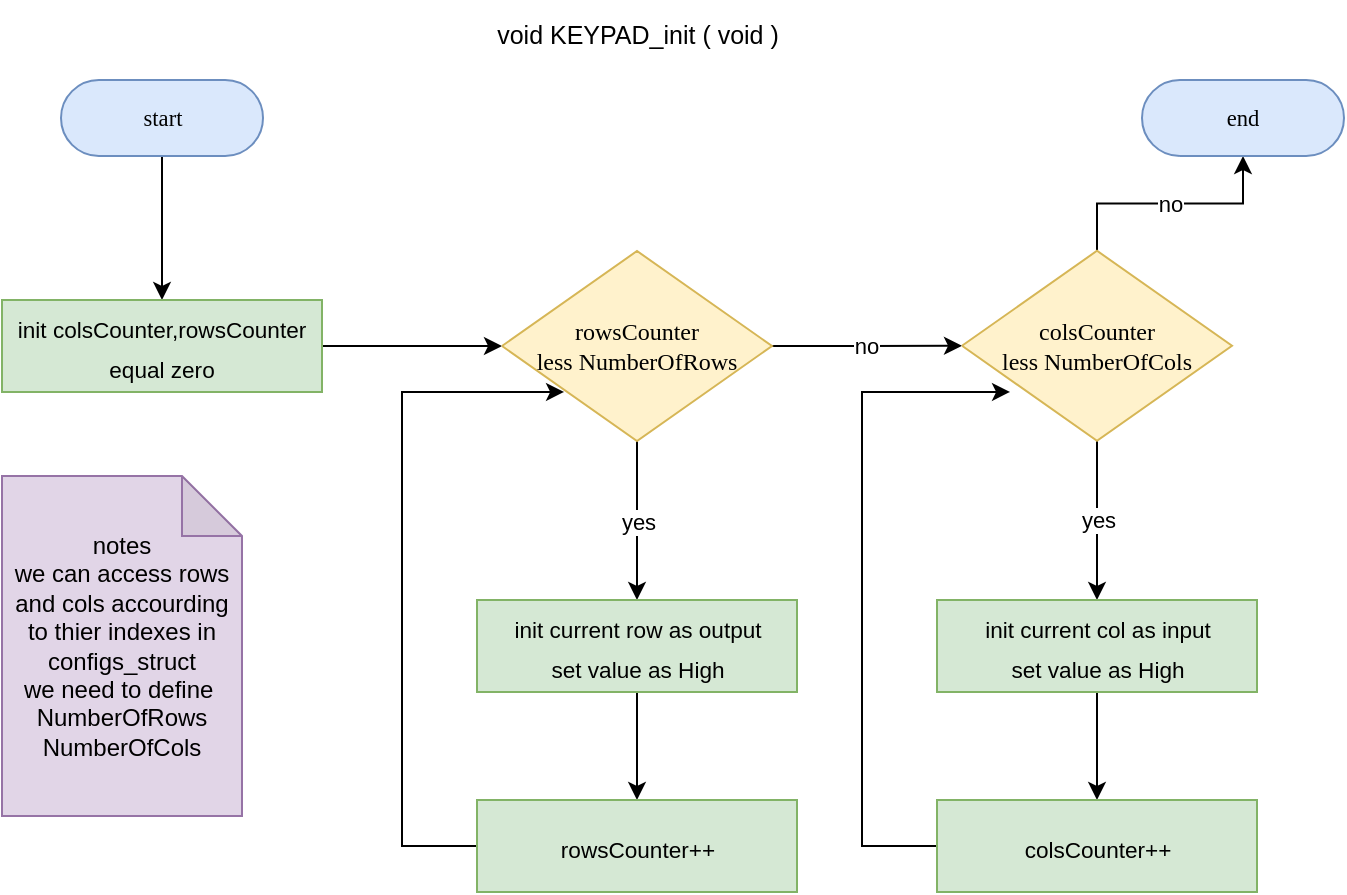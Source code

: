 <mxfile version="21.2.8" type="device">
  <diagram id="C5RBs43oDa-KdzZeNtuy" name="Page-1">
    <mxGraphModel dx="4172" dy="1685" grid="1" gridSize="10" guides="1" tooltips="1" connect="1" arrows="1" fold="1" page="1" pageScale="1" pageWidth="827" pageHeight="1169" math="0" shadow="0">
      <root>
        <mxCell id="WIyWlLk6GJQsqaUBKTNV-0" />
        <mxCell id="WIyWlLk6GJQsqaUBKTNV-1" parent="WIyWlLk6GJQsqaUBKTNV-0" />
        <mxCell id="t22loXEwvGYVSL7xWseN-3" style="edgeStyle=orthogonalEdgeStyle;rounded=0;orthogonalLoop=1;jettySize=auto;html=1;" edge="1" parent="WIyWlLk6GJQsqaUBKTNV-1" source="t22loXEwvGYVSL7xWseN-0" target="t22loXEwvGYVSL7xWseN-1">
          <mxGeometry relative="1" as="geometry" />
        </mxCell>
        <UserObject label="&lt;div style=&quot;&quot;&gt;&lt;font style=&quot;direction: ltr; letter-spacing: 0px; line-height: 120%; opacity: 1; font-size: 11.29px;&quot;&gt;start&lt;/font&gt;&lt;/div&gt;" Function="EN_DIO_Error_T DIO_init(uint8_t pinNumber, EN_DIO_PORT_T portNumber, EN_DIO_DIRECTION_T direction);" tags="Flowchart" id="t22loXEwvGYVSL7xWseN-0">
          <mxCell style="verticalAlign=middle;align=center;overflow=width;vsdxID=30;fillColor=#dae8fc;shape=stencil(tVLREoIgEPwaHnEQxsl3s/9gEpSJwDko7e+DsEkze2l627vdu5uFRaxyHe8FosR5sCcxqMZ3iO0Rpcp0ApQPCLEasUpaEC3Yi2lS3fOojOhsr3HDmObyMtsVcYqS29Qh5FEfklwrM5OXeUa/yjkcAwfr7TDpiyTfXvjkMR+Vw2A998qaBac5tAKHU1hq3i4oNwjRr9ofvayt/+Rk+yX/4iWA159KpXWKxJx/z0Bopfyw+g4=);strokeColor=#6c8ebf;spacingTop=-1;spacingBottom=-1;spacingLeft=-1;spacingRight=-1;points=[[0.5,1,0],[0.5,0,0],[0,0.5,0],[1,0.5,0]];labelBackgroundColor=none;rounded=1;html=1;whiteSpace=wrap;fontFamily=Calibri;" vertex="1" parent="WIyWlLk6GJQsqaUBKTNV-1">
            <mxGeometry x="-3140.5" y="-680" width="101" height="38" as="geometry" />
          </mxCell>
        </UserObject>
        <mxCell id="t22loXEwvGYVSL7xWseN-6" style="edgeStyle=orthogonalEdgeStyle;rounded=0;orthogonalLoop=1;jettySize=auto;html=1;entryX=0;entryY=0.5;entryDx=0;entryDy=0;entryPerimeter=0;" edge="1" parent="WIyWlLk6GJQsqaUBKTNV-1" source="t22loXEwvGYVSL7xWseN-1" target="t22loXEwvGYVSL7xWseN-4">
          <mxGeometry relative="1" as="geometry" />
        </mxCell>
        <mxCell id="t22loXEwvGYVSL7xWseN-1" value="&lt;font style=&quot;font-size: 11.29px;&quot;&gt;init colsCounter,rowsCounter&lt;br&gt;equal zero&lt;br&gt;&lt;/font&gt;" style="rounded=0;whiteSpace=wrap;html=1;fontSize=16;fillColor=#d5e8d4;strokeColor=#82b366;" vertex="1" parent="WIyWlLk6GJQsqaUBKTNV-1">
          <mxGeometry x="-3170" y="-570" width="160" height="46" as="geometry" />
        </mxCell>
        <mxCell id="t22loXEwvGYVSL7xWseN-12" value="&lt;font style=&quot;font-size: 11px;&quot;&gt;yes&lt;/font&gt;" style="edgeStyle=orthogonalEdgeStyle;rounded=0;orthogonalLoop=1;jettySize=auto;html=1;entryX=0.5;entryY=0;entryDx=0;entryDy=0;" edge="1" parent="WIyWlLk6GJQsqaUBKTNV-1" source="t22loXEwvGYVSL7xWseN-4" target="t22loXEwvGYVSL7xWseN-11">
          <mxGeometry relative="1" as="geometry" />
        </mxCell>
        <mxCell id="t22loXEwvGYVSL7xWseN-24" value="no" style="edgeStyle=orthogonalEdgeStyle;rounded=0;orthogonalLoop=1;jettySize=auto;html=1;entryX=0;entryY=0.5;entryDx=0;entryDy=0;entryPerimeter=0;" edge="1" parent="WIyWlLk6GJQsqaUBKTNV-1" source="t22loXEwvGYVSL7xWseN-4" target="t22loXEwvGYVSL7xWseN-22">
          <mxGeometry relative="1" as="geometry" />
        </mxCell>
        <UserObject label="rowsCounter&lt;br&gt;less NumberOfRows" Function="EN_DIO_Error_T DIO_init(uint8_t pinNumber, EN_DIO_PORT_T portNumber, EN_DIO_DIRECTION_T direction);" tags="Flowchart" id="t22loXEwvGYVSL7xWseN-4">
          <mxCell style="vsdxID=219;fillColor=#fff2cc;shape=stencil(UzV2Ls5ILEhVNTIoLinKz04tz0wpyVA1dlE1MsrMy0gtyiwBslSNXVWNndPyi1LTi/JL81Ig/IJEkEoQKze/DGRCBUSfAUiHkUElhGcK4bpBVOZk5iGpNEVVikeloQHZpsK0YlWLz1QgA+HFtMycHEgIIcujBwlQCBKcxq4A);strokeColor=#d6b656;spacingTop=-1;spacingBottom=-1;spacingLeft=-1;spacingRight=-1;points=[[0,0.5,0],[1,0.5,0],[0.5,0,0],[0.5,1,0]];labelBackgroundColor=none;rounded=1;html=1;whiteSpace=wrap;fontFamily=Calibri;" vertex="1" parent="WIyWlLk6GJQsqaUBKTNV-1">
            <mxGeometry x="-2920" y="-594.5" width="135" height="95" as="geometry" />
          </mxCell>
        </UserObject>
        <mxCell id="t22loXEwvGYVSL7xWseN-7" value="notes&lt;br&gt;we can access rows and cols accourding to thier indexes in configs_struct&lt;br&gt;we need to define&amp;nbsp;&lt;br&gt;NumberOfRows&lt;br&gt;NumberOfCols" style="shape=note;whiteSpace=wrap;html=1;backgroundOutline=1;darkOpacity=0.05;fillColor=#e1d5e7;strokeColor=#9673a6;" vertex="1" parent="WIyWlLk6GJQsqaUBKTNV-1">
          <mxGeometry x="-3170" y="-482" width="120" height="170" as="geometry" />
        </mxCell>
        <mxCell id="t22loXEwvGYVSL7xWseN-14" style="edgeStyle=orthogonalEdgeStyle;rounded=0;orthogonalLoop=1;jettySize=auto;html=1;" edge="1" parent="WIyWlLk6GJQsqaUBKTNV-1" source="t22loXEwvGYVSL7xWseN-11" target="t22loXEwvGYVSL7xWseN-13">
          <mxGeometry relative="1" as="geometry" />
        </mxCell>
        <mxCell id="t22loXEwvGYVSL7xWseN-11" value="&lt;font style=&quot;font-size: 11.29px;&quot;&gt;init current row as output&lt;br&gt;set value as High&lt;br&gt;&lt;/font&gt;" style="rounded=0;whiteSpace=wrap;html=1;fontSize=16;fillColor=#d5e8d4;strokeColor=#82b366;" vertex="1" parent="WIyWlLk6GJQsqaUBKTNV-1">
          <mxGeometry x="-2932.5" y="-420" width="160" height="46" as="geometry" />
        </mxCell>
        <mxCell id="t22loXEwvGYVSL7xWseN-15" style="edgeStyle=orthogonalEdgeStyle;rounded=0;orthogonalLoop=1;jettySize=auto;html=1;exitX=0;exitY=0.5;exitDx=0;exitDy=0;entryX=0.23;entryY=0.742;entryDx=0;entryDy=0;entryPerimeter=0;" edge="1" parent="WIyWlLk6GJQsqaUBKTNV-1" source="t22loXEwvGYVSL7xWseN-13" target="t22loXEwvGYVSL7xWseN-4">
          <mxGeometry relative="1" as="geometry">
            <mxPoint x="-2908.0" y="-526.973" as="targetPoint" />
            <Array as="points">
              <mxPoint x="-2970" y="-297" />
              <mxPoint x="-2970" y="-524" />
            </Array>
          </mxGeometry>
        </mxCell>
        <mxCell id="t22loXEwvGYVSL7xWseN-13" value="&lt;font style=&quot;font-size: 11.29px;&quot;&gt;rowsCounter++&lt;br&gt;&lt;/font&gt;" style="rounded=0;whiteSpace=wrap;html=1;fontSize=16;fillColor=#d5e8d4;strokeColor=#82b366;" vertex="1" parent="WIyWlLk6GJQsqaUBKTNV-1">
          <mxGeometry x="-2932.5" y="-320" width="160" height="46" as="geometry" />
        </mxCell>
        <mxCell id="t22loXEwvGYVSL7xWseN-27" value="yes" style="edgeStyle=orthogonalEdgeStyle;rounded=0;orthogonalLoop=1;jettySize=auto;html=1;" edge="1" parent="WIyWlLk6GJQsqaUBKTNV-1" source="t22loXEwvGYVSL7xWseN-22" target="t22loXEwvGYVSL7xWseN-25">
          <mxGeometry relative="1" as="geometry" />
        </mxCell>
        <mxCell id="t22loXEwvGYVSL7xWseN-31" value="no" style="edgeStyle=orthogonalEdgeStyle;rounded=0;orthogonalLoop=1;jettySize=auto;html=1;entryX=0.5;entryY=1;entryDx=0;entryDy=0;entryPerimeter=0;" edge="1" parent="WIyWlLk6GJQsqaUBKTNV-1" source="t22loXEwvGYVSL7xWseN-22" target="t22loXEwvGYVSL7xWseN-30">
          <mxGeometry relative="1" as="geometry" />
        </mxCell>
        <UserObject label="colsCounter&lt;br&gt;less NumberOfCols" Function="EN_DIO_Error_T DIO_init(uint8_t pinNumber, EN_DIO_PORT_T portNumber, EN_DIO_DIRECTION_T direction);" tags="Flowchart" id="t22loXEwvGYVSL7xWseN-22">
          <mxCell style="vsdxID=219;fillColor=#fff2cc;shape=stencil(UzV2Ls5ILEhVNTIoLinKz04tz0wpyVA1dlE1MsrMy0gtyiwBslSNXVWNndPyi1LTi/JL81Ig/IJEkEoQKze/DGRCBUSfAUiHkUElhGcK4bpBVOZk5iGpNEVVikeloQHZpsK0YlWLz1QgA+HFtMycHEgIIcujBwlQCBKcxq4A);strokeColor=#d6b656;spacingTop=-1;spacingBottom=-1;spacingLeft=-1;spacingRight=-1;points=[[0,0.5,0],[1,0.5,0],[0.5,0,0],[0.5,1,0]];labelBackgroundColor=none;rounded=1;html=1;whiteSpace=wrap;fontFamily=Calibri;" vertex="1" parent="WIyWlLk6GJQsqaUBKTNV-1">
            <mxGeometry x="-2690" y="-594.62" width="135" height="95" as="geometry" />
          </mxCell>
        </UserObject>
        <mxCell id="t22loXEwvGYVSL7xWseN-28" style="edgeStyle=orthogonalEdgeStyle;rounded=0;orthogonalLoop=1;jettySize=auto;html=1;" edge="1" parent="WIyWlLk6GJQsqaUBKTNV-1" source="t22loXEwvGYVSL7xWseN-25" target="t22loXEwvGYVSL7xWseN-26">
          <mxGeometry relative="1" as="geometry" />
        </mxCell>
        <mxCell id="t22loXEwvGYVSL7xWseN-25" value="&lt;font style=&quot;font-size: 11.29px;&quot;&gt;init current col as input&lt;br&gt;set value as High&lt;br&gt;&lt;/font&gt;" style="rounded=0;whiteSpace=wrap;html=1;fontSize=16;fillColor=#d5e8d4;strokeColor=#82b366;" vertex="1" parent="WIyWlLk6GJQsqaUBKTNV-1">
          <mxGeometry x="-2702.5" y="-420" width="160" height="46" as="geometry" />
        </mxCell>
        <mxCell id="t22loXEwvGYVSL7xWseN-29" style="edgeStyle=orthogonalEdgeStyle;rounded=0;orthogonalLoop=1;jettySize=auto;html=1;entryX=0.178;entryY=0.743;entryDx=0;entryDy=0;entryPerimeter=0;" edge="1" parent="WIyWlLk6GJQsqaUBKTNV-1" source="t22loXEwvGYVSL7xWseN-26" target="t22loXEwvGYVSL7xWseN-22">
          <mxGeometry relative="1" as="geometry">
            <mxPoint x="-2730" y="-520" as="targetPoint" />
            <Array as="points">
              <mxPoint x="-2740" y="-297" />
              <mxPoint x="-2740" y="-524" />
            </Array>
          </mxGeometry>
        </mxCell>
        <mxCell id="t22loXEwvGYVSL7xWseN-26" value="&lt;font style=&quot;font-size: 11.29px;&quot;&gt;colsCounter++&lt;br&gt;&lt;/font&gt;" style="rounded=0;whiteSpace=wrap;html=1;fontSize=16;fillColor=#d5e8d4;strokeColor=#82b366;" vertex="1" parent="WIyWlLk6GJQsqaUBKTNV-1">
          <mxGeometry x="-2702.5" y="-320" width="160" height="46" as="geometry" />
        </mxCell>
        <UserObject label="&lt;div style=&quot;&quot;&gt;&lt;font style=&quot;direction: ltr; letter-spacing: 0px; line-height: 120%; opacity: 1; font-size: 11.29px;&quot;&gt;end&lt;/font&gt;&lt;/div&gt;" Function="EN_DIO_Error_T DIO_init(uint8_t pinNumber, EN_DIO_PORT_T portNumber, EN_DIO_DIRECTION_T direction);" tags="Flowchart" id="t22loXEwvGYVSL7xWseN-30">
          <mxCell style="verticalAlign=middle;align=center;overflow=width;vsdxID=30;fillColor=#dae8fc;shape=stencil(tVLREoIgEPwaHnEQxsl3s/9gEpSJwDko7e+DsEkze2l627vdu5uFRaxyHe8FosR5sCcxqMZ3iO0Rpcp0ApQPCLEasUpaEC3Yi2lS3fOojOhsr3HDmObyMtsVcYqS29Qh5FEfklwrM5OXeUa/yjkcAwfr7TDpiyTfXvjkMR+Vw2A998qaBac5tAKHU1hq3i4oNwjRr9ofvayt/+Rk+yX/4iWA159KpXWKxJx/z0Bopfyw+g4=);strokeColor=#6c8ebf;spacingTop=-1;spacingBottom=-1;spacingLeft=-1;spacingRight=-1;points=[[0.5,1,0],[0.5,0,0],[0,0.5,0],[1,0.5,0]];labelBackgroundColor=none;rounded=1;html=1;whiteSpace=wrap;fontFamily=Calibri;" vertex="1" parent="WIyWlLk6GJQsqaUBKTNV-1">
            <mxGeometry x="-2600" y="-680" width="101" height="38" as="geometry" />
          </mxCell>
        </UserObject>
        <mxCell id="t22loXEwvGYVSL7xWseN-32" value="&lt;font style=&quot;font-size: 12.5px;&quot;&gt;void KEYPAD_init ( void )&lt;/font&gt;" style="text;html=1;strokeColor=none;fillColor=none;align=center;verticalAlign=middle;whiteSpace=wrap;rounded=0;" vertex="1" parent="WIyWlLk6GJQsqaUBKTNV-1">
          <mxGeometry x="-2952.5" y="-720" width="200" height="36" as="geometry" />
        </mxCell>
      </root>
    </mxGraphModel>
  </diagram>
</mxfile>
